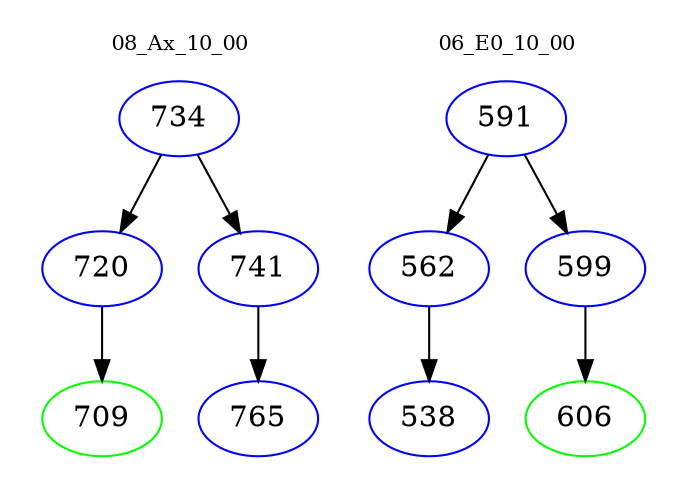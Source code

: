 digraph{
subgraph cluster_0 {
color = white
label = "08_Ax_10_00";
fontsize=10;
T0_734 [label="734", color="blue"]
T0_734 -> T0_720 [color="black"]
T0_720 [label="720", color="blue"]
T0_720 -> T0_709 [color="black"]
T0_709 [label="709", color="green"]
T0_734 -> T0_741 [color="black"]
T0_741 [label="741", color="blue"]
T0_741 -> T0_765 [color="black"]
T0_765 [label="765", color="blue"]
}
subgraph cluster_1 {
color = white
label = "06_E0_10_00";
fontsize=10;
T1_591 [label="591", color="blue"]
T1_591 -> T1_562 [color="black"]
T1_562 [label="562", color="blue"]
T1_562 -> T1_538 [color="black"]
T1_538 [label="538", color="blue"]
T1_591 -> T1_599 [color="black"]
T1_599 [label="599", color="blue"]
T1_599 -> T1_606 [color="black"]
T1_606 [label="606", color="green"]
}
}
